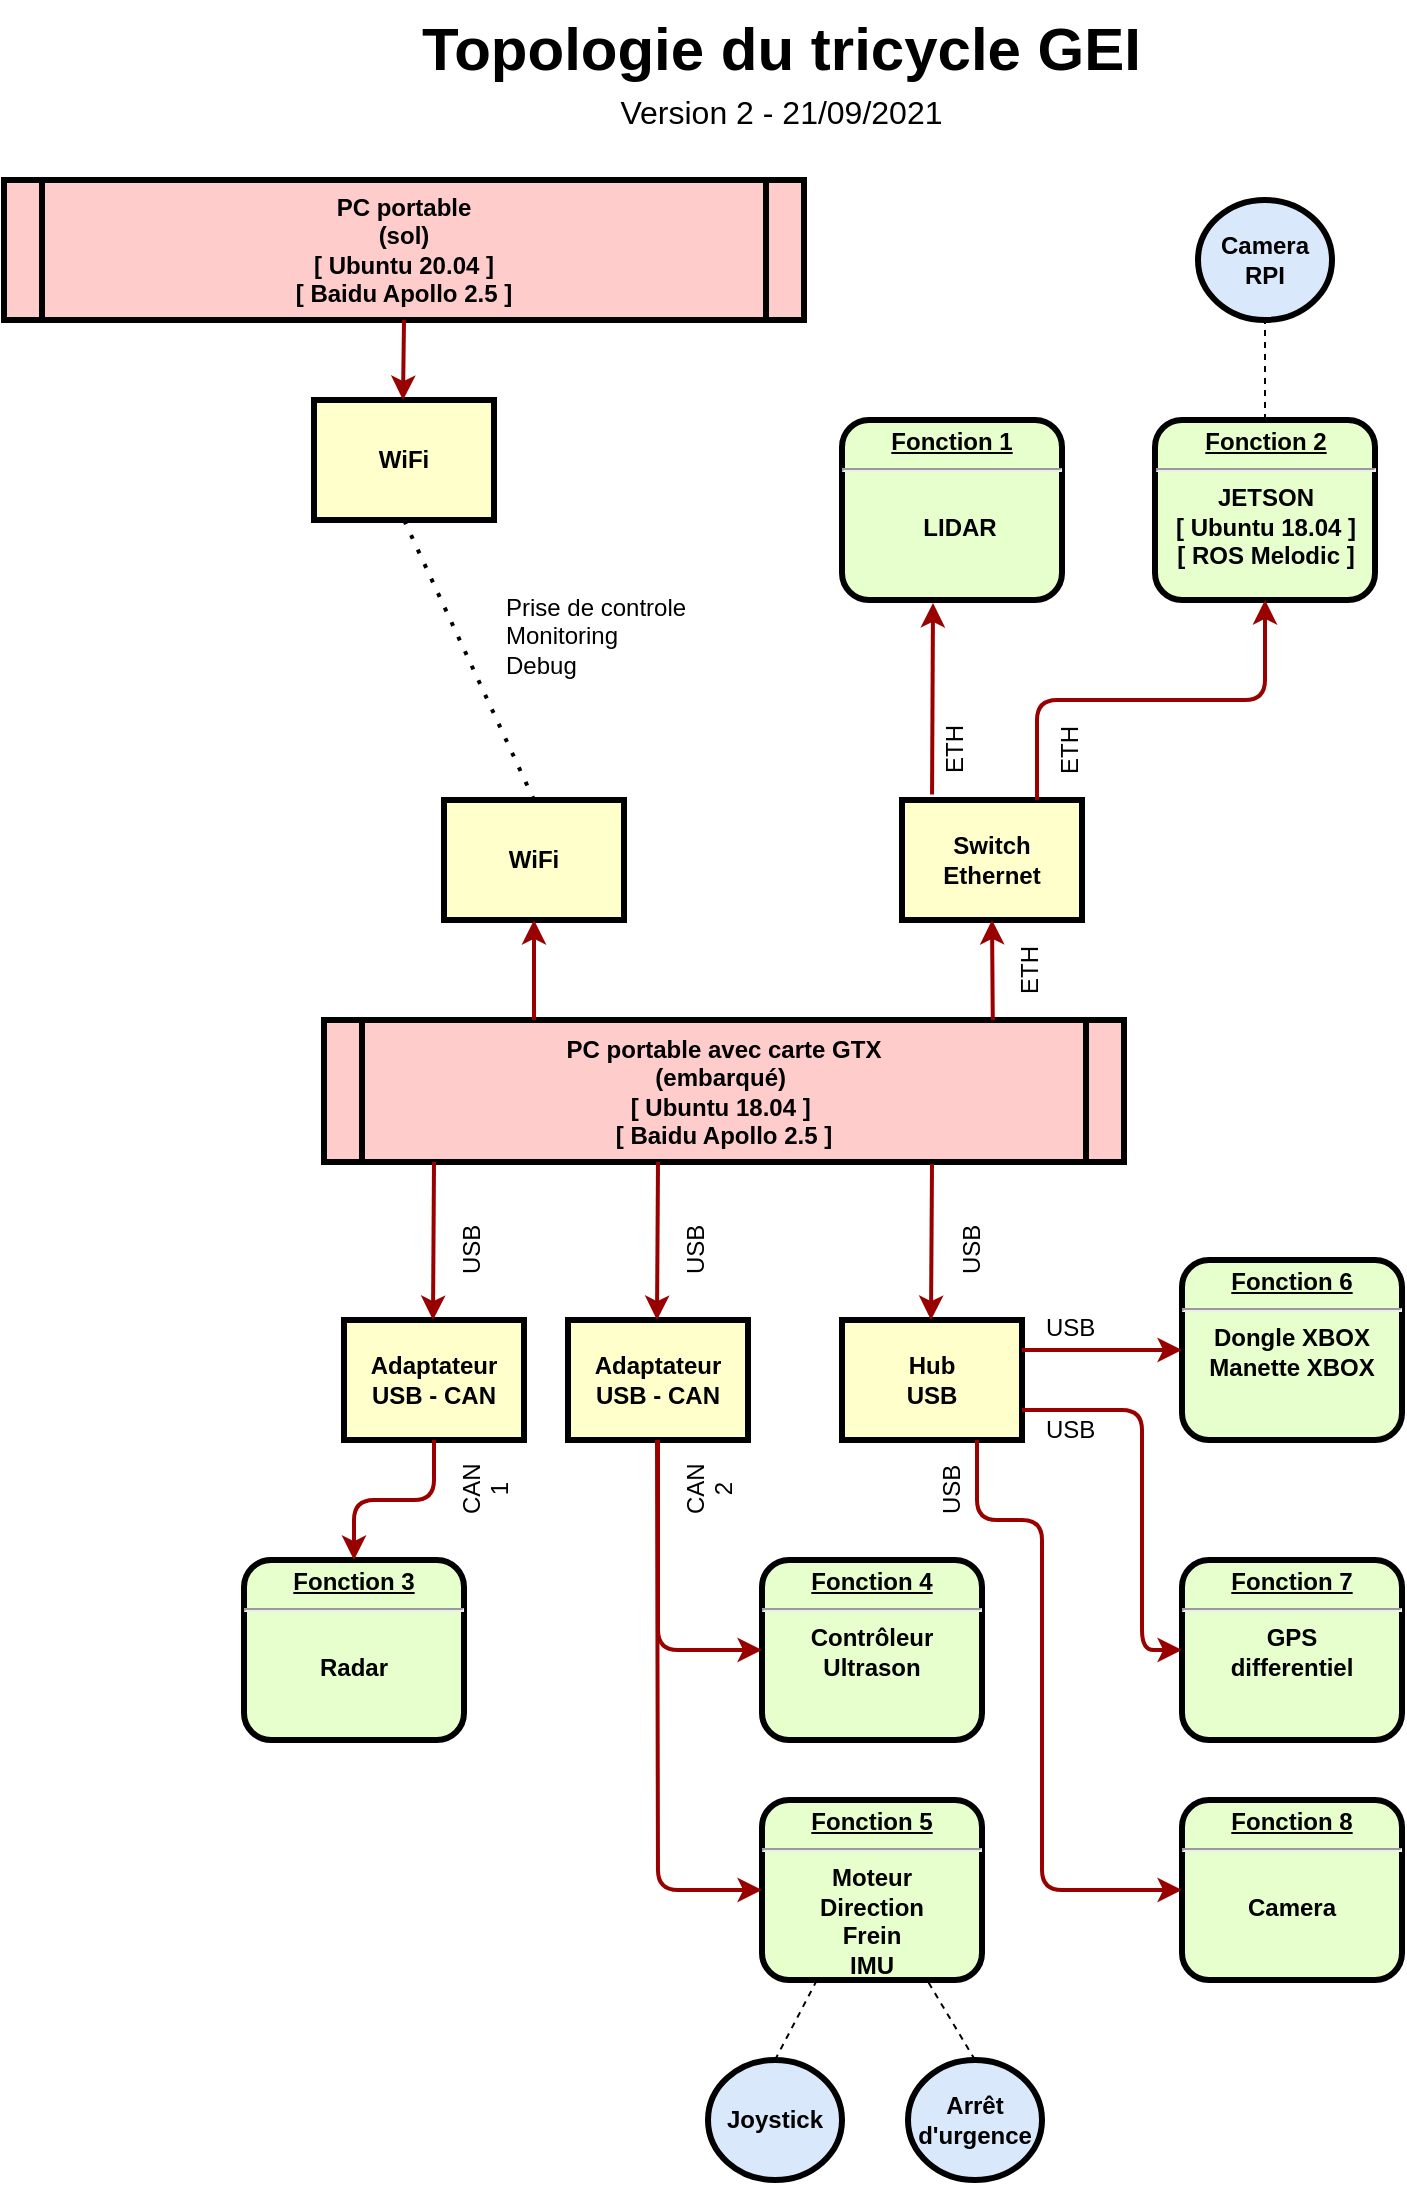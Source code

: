 <mxfile version="15.2.7" type="device"><diagram name="Page-1" id="c7558073-3199-34d8-9f00-42111426c3f3"><mxGraphModel dx="760" dy="646" grid="1" gridSize="10" guides="1" tooltips="1" connect="1" arrows="1" fold="1" page="1" pageScale="1" pageWidth="826" pageHeight="1169" background="none" math="0" shadow="0"><root><mxCell id="0"/><mxCell id="1" parent="0"/><mxCell id="3" value="Switch Ethernet" style="whiteSpace=wrap;align=center;verticalAlign=middle;fontStyle=1;strokeWidth=3;fillColor=#FFFFCC" parent="1" vertex="1"><mxGeometry x="489" y="430" width="90" height="60" as="geometry"/></mxCell><mxCell id="5" value="PC portable avec carte GTX &#10;(embarqué) &#10;[ Ubuntu 18.04 ] &#10;[ Baidu Apollo 2.5 ]" style="shape=process;whiteSpace=wrap;align=center;verticalAlign=middle;size=0.048;fontStyle=1;strokeWidth=3;fillColor=#FFCCCC" parent="1" vertex="1"><mxGeometry x="200" y="540" width="400" height="71" as="geometry"/></mxCell><mxCell id="6" value="&lt;p style=&quot;margin: 0px ; margin-top: 4px ; text-align: center ; text-decoration: underline&quot;&gt;&lt;strong&gt;Fonction 1&lt;br&gt;&lt;/strong&gt;&lt;/p&gt;&lt;hr&gt;&lt;p style=&quot;margin: 0px ; margin-left: 8px&quot;&gt;&lt;br&gt;&lt;/p&gt;&lt;p style=&quot;margin: 0px ; margin-left: 8px&quot; align=&quot;center&quot;&gt;LIDAR&lt;br&gt;&lt;/p&gt;" style="verticalAlign=middle;align=center;overflow=fill;fontSize=12;fontFamily=Helvetica;html=1;rounded=1;fontStyle=1;strokeWidth=3;fillColor=#E6FFCC" parent="1" vertex="1"><mxGeometry x="459" y="240" width="110" height="90" as="geometry"/></mxCell><mxCell id="8" value="&lt;p style=&quot;margin: 0px ; margin-top: 4px ; text-align: center ; text-decoration: underline&quot;&gt;&lt;strong&gt;&lt;strong&gt;Fonction 2&lt;/strong&gt;&lt;br&gt;&lt;/strong&gt;&lt;/p&gt;&lt;hr&gt;&lt;div&gt;&lt;span&gt;JETSON&lt;/span&gt;&lt;br&gt;&lt;/div&gt;&lt;div&gt;[ Ubuntu 18.04 ]&lt;br&gt;[ ROS Melodic ]&lt;/div&gt;" style="verticalAlign=middle;align=center;overflow=fill;fontSize=12;fontFamily=Helvetica;html=1;rounded=1;fontStyle=1;strokeWidth=3;fillColor=#E6FFCC" parent="1" vertex="1"><mxGeometry x="615.5" y="240" width="110" height="90" as="geometry"/></mxCell><mxCell id="10" value="&lt;p style=&quot;margin: 0px ; margin-top: 4px ; text-align: center ; text-decoration: underline&quot;&gt;&lt;strong&gt;&lt;strong&gt;Fonction 3&lt;/strong&gt;&lt;/strong&gt;&lt;/p&gt;&lt;hr&gt;&lt;div&gt;&lt;br&gt;&lt;/div&gt;&lt;div&gt;Radar&lt;/div&gt;" style="verticalAlign=middle;align=center;overflow=fill;fontSize=12;fontFamily=Helvetica;html=1;rounded=1;fontStyle=1;strokeWidth=3;fillColor=#E6FFCC" parent="1" vertex="1"><mxGeometry x="160.0" y="810" width="110" height="90" as="geometry"/></mxCell><mxCell id="12" value="Hub&#10; USB" style="whiteSpace=wrap;align=center;verticalAlign=middle;fontStyle=1;strokeWidth=3;fillColor=#FFFFCC" parent="1" vertex="1"><mxGeometry x="459" y="690" width="90" height="60" as="geometry"/></mxCell><mxCell id="14" value="Adaptateur USB - CAN" style="whiteSpace=wrap;align=center;verticalAlign=middle;fontStyle=1;strokeWidth=3;fillColor=#FFFFCC" parent="1" vertex="1"><mxGeometry x="210.0" y="690.0" width="90" height="60" as="geometry"/></mxCell><mxCell id="v6RUtA155Lo1I2qpHWUi-98" value="" style="edgeStyle=elbowEdgeStyle;elbow=horizontal;strokeColor=#990000;strokeWidth=2;entryX=0.5;entryY=0;entryDx=0;entryDy=0;" parent="1" target="14" edge="1"><mxGeometry width="100" height="100" relative="1" as="geometry"><mxPoint x="255" y="611" as="sourcePoint"/><mxPoint x="254.5" y="676" as="targetPoint"/><Array as="points"><mxPoint x="254.5" y="645"/></Array></mxGeometry></mxCell><mxCell id="v6RUtA155Lo1I2qpHWUi-99" value="USB" style="text;whiteSpace=wrap;html=1;rotation=-90;" parent="1" vertex="1"><mxGeometry x="260" y="640" width="29" height="29" as="geometry"/></mxCell><mxCell id="v6RUtA155Lo1I2qpHWUi-100" value="Adaptateur USB - CAN" style="whiteSpace=wrap;align=center;verticalAlign=middle;fontStyle=1;strokeWidth=3;fillColor=#FFFFCC" parent="1" vertex="1"><mxGeometry x="322" y="690.0" width="90" height="60" as="geometry"/></mxCell><mxCell id="v6RUtA155Lo1I2qpHWUi-101" value="" style="edgeStyle=elbowEdgeStyle;elbow=horizontal;strokeColor=#990000;strokeWidth=2;entryX=0.5;entryY=0;entryDx=0;entryDy=0;" parent="1" target="v6RUtA155Lo1I2qpHWUi-100" edge="1"><mxGeometry width="100" height="100" relative="1" as="geometry"><mxPoint x="367" y="611" as="sourcePoint"/><mxPoint x="366.5" y="676" as="targetPoint"/><Array as="points"><mxPoint x="366.5" y="645"/></Array></mxGeometry></mxCell><mxCell id="v6RUtA155Lo1I2qpHWUi-102" value="USB" style="text;whiteSpace=wrap;html=1;rotation=-90;" parent="1" vertex="1"><mxGeometry x="372" y="640" width="29" height="29" as="geometry"/></mxCell><mxCell id="v6RUtA155Lo1I2qpHWUi-105" value="" style="strokeColor=#990000;strokeWidth=2;exitX=0.5;exitY=1;exitDx=0;exitDy=0;entryX=0.5;entryY=0;entryDx=0;entryDy=0;edgeStyle=orthogonalEdgeStyle;" parent="1" source="14" target="10" edge="1"><mxGeometry width="100" height="100" relative="1" as="geometry"><mxPoint x="269" y="770" as="sourcePoint"/><mxPoint x="312.5" y="992.5" as="targetPoint"/></mxGeometry></mxCell><mxCell id="v6RUtA155Lo1I2qpHWUi-106" value="&lt;p style=&quot;margin: 0px ; margin-top: 4px ; text-align: center ; text-decoration: underline&quot;&gt;&lt;strong&gt;&lt;strong&gt;Fonction 5&lt;/strong&gt;&lt;br&gt;&lt;/strong&gt;&lt;/p&gt;&lt;hr&gt;&lt;div&gt;Moteur&lt;/div&gt;&lt;div&gt;Direction&lt;/div&gt;&lt;div&gt;Frein&lt;/div&gt;&lt;div&gt;IMU&lt;/div&gt;&lt;div&gt;&lt;br&gt;&lt;/div&gt;" style="verticalAlign=middle;align=center;overflow=fill;fontSize=12;fontFamily=Helvetica;html=1;rounded=1;fontStyle=1;strokeWidth=3;fillColor=#E6FFCC" parent="1" vertex="1"><mxGeometry x="419.0" y="930" width="110" height="90" as="geometry"/></mxCell><mxCell id="v6RUtA155Lo1I2qpHWUi-107" value="" style="edgeStyle=elbowEdgeStyle;elbow=horizontal;strokeColor=#990000;strokeWidth=2;entryX=0;entryY=0.5;entryDx=0;entryDy=0;" parent="1" target="v6RUtA155Lo1I2qpHWUi-106" edge="1"><mxGeometry width="100" height="100" relative="1" as="geometry"><mxPoint x="366.5" y="750" as="sourcePoint"/><mxPoint x="366.5" y="800" as="targetPoint"/><Array as="points"><mxPoint x="367" y="810"/></Array></mxGeometry></mxCell><mxCell id="v6RUtA155Lo1I2qpHWUi-108" value="&lt;p style=&quot;margin: 0px ; margin-top: 4px ; text-align: center ; text-decoration: underline&quot;&gt;&lt;strong&gt;&lt;strong&gt;Fonction 4&lt;/strong&gt;&lt;br&gt;&lt;/strong&gt;&lt;/p&gt;&lt;hr&gt;&lt;div&gt;Contrôleur&lt;/div&gt;&lt;div&gt;Ultrason&lt;br&gt;&lt;/div&gt;" style="verticalAlign=middle;align=center;overflow=fill;fontSize=12;fontFamily=Helvetica;html=1;rounded=1;fontStyle=1;strokeWidth=3;fillColor=#E6FFCC" parent="1" vertex="1"><mxGeometry x="419.0" y="810" width="110" height="90" as="geometry"/></mxCell><mxCell id="v6RUtA155Lo1I2qpHWUi-109" value="" style="edgeStyle=elbowEdgeStyle;elbow=horizontal;strokeColor=#990000;strokeWidth=2;exitX=0.5;exitY=1;exitDx=0;exitDy=0;entryX=0;entryY=0.5;entryDx=0;entryDy=0;" parent="1" source="v6RUtA155Lo1I2qpHWUi-100" target="v6RUtA155Lo1I2qpHWUi-108" edge="1"><mxGeometry width="100" height="100" relative="1" as="geometry"><mxPoint x="366.5" y="870" as="sourcePoint"/><mxPoint x="366.5" y="920" as="targetPoint"/><Array as="points"><mxPoint x="367" y="870"/></Array></mxGeometry></mxCell><mxCell id="v6RUtA155Lo1I2qpHWUi-110" value="&lt;div align=&quot;center&quot;&gt;CAN&lt;br&gt;1&lt;/div&gt;&lt;div&gt;&lt;br&gt;&lt;/div&gt;" style="text;whiteSpace=wrap;html=1;rotation=-90;" parent="1" vertex="1"><mxGeometry x="260" y="760" width="29" height="29" as="geometry"/></mxCell><mxCell id="v6RUtA155Lo1I2qpHWUi-111" value="&lt;div align=&quot;center&quot;&gt;CAN&lt;/div&gt;&lt;div align=&quot;center&quot;&gt;2&lt;br&gt;&lt;/div&gt;" style="text;whiteSpace=wrap;html=1;rotation=-90;" parent="1" vertex="1"><mxGeometry x="372" y="760" width="29" height="29" as="geometry"/></mxCell><mxCell id="v6RUtA155Lo1I2qpHWUi-112" value="" style="edgeStyle=elbowEdgeStyle;elbow=horizontal;strokeColor=#990000;strokeWidth=2;entryX=0.5;entryY=0;entryDx=0;entryDy=0;" parent="1" target="12" edge="1"><mxGeometry width="100" height="100" relative="1" as="geometry"><mxPoint x="504" y="612" as="sourcePoint"/><mxPoint x="504" y="690" as="targetPoint"/><Array as="points"><mxPoint x="503.5" y="645"/></Array></mxGeometry></mxCell><mxCell id="v6RUtA155Lo1I2qpHWUi-114" value="USB" style="text;whiteSpace=wrap;html=1;rotation=-90;" parent="1" vertex="1"><mxGeometry x="510" y="640" width="29" height="29" as="geometry"/></mxCell><mxCell id="v6RUtA155Lo1I2qpHWUi-115" value="&lt;p style=&quot;margin: 0px ; margin-top: 4px ; text-align: center ; text-decoration: underline&quot;&gt;&lt;strong&gt;&lt;strong&gt;Fonction 7&lt;/strong&gt;&lt;br&gt;&lt;/strong&gt;&lt;/p&gt;&lt;hr&gt;GPS&lt;br&gt;differentiel&lt;br&gt;&lt;div&gt;&lt;br&gt;&lt;/div&gt;" style="verticalAlign=middle;align=center;overflow=fill;fontSize=12;fontFamily=Helvetica;html=1;rounded=1;fontStyle=1;strokeWidth=3;fillColor=#E6FFCC" parent="1" vertex="1"><mxGeometry x="629" y="810" width="110" height="90" as="geometry"/></mxCell><mxCell id="v6RUtA155Lo1I2qpHWUi-116" value="&lt;p style=&quot;margin: 0px ; margin-top: 4px ; text-align: center ; text-decoration: underline&quot;&gt;&lt;strong&gt;&lt;strong&gt;Fonction 8&lt;/strong&gt;&lt;br&gt;&lt;/strong&gt;&lt;/p&gt;&lt;hr&gt;&lt;div&gt;&lt;br&gt;&lt;/div&gt;&lt;div&gt;Camera&lt;/div&gt;" style="verticalAlign=middle;align=center;overflow=fill;fontSize=12;fontFamily=Helvetica;html=1;rounded=1;fontStyle=1;strokeWidth=3;fillColor=#E6FFCC" parent="1" vertex="1"><mxGeometry x="629" y="930" width="110" height="90" as="geometry"/></mxCell><mxCell id="v6RUtA155Lo1I2qpHWUi-119" value="" style="edgeStyle=elbowEdgeStyle;elbow=horizontal;strokeColor=#990000;strokeWidth=2;entryX=0;entryY=0.5;entryDx=0;entryDy=0;exitX=1;exitY=0.75;exitDx=0;exitDy=0;" parent="1" source="12" target="v6RUtA155Lo1I2qpHWUi-115" edge="1"><mxGeometry width="100" height="100" relative="1" as="geometry"><mxPoint x="579" y="697" as="sourcePoint"/><mxPoint x="599" y="760" as="targetPoint"/><Array as="points"><mxPoint x="609" y="780"/></Array></mxGeometry></mxCell><mxCell id="v6RUtA155Lo1I2qpHWUi-120" value="" style="elbow=horizontal;strokeColor=#990000;strokeWidth=2;exitX=0.75;exitY=1;exitDx=0;exitDy=0;entryX=0;entryY=0.5;entryDx=0;entryDy=0;edgeStyle=orthogonalEdgeStyle;" parent="1" source="12" target="v6RUtA155Lo1I2qpHWUi-116" edge="1"><mxGeometry width="100" height="100" relative="1" as="geometry"><mxPoint x="585" y="730" as="sourcePoint"/><mxPoint x="585" y="780" as="targetPoint"/><Array as="points"><mxPoint x="527" y="790"/><mxPoint x="559" y="790"/><mxPoint x="559" y="975"/></Array></mxGeometry></mxCell><mxCell id="v6RUtA155Lo1I2qpHWUi-121" value="USB" style="text;whiteSpace=wrap;html=1;rotation=0;" parent="1" vertex="1"><mxGeometry x="559" y="731" width="29" height="29" as="geometry"/></mxCell><mxCell id="v6RUtA155Lo1I2qpHWUi-122" value="USB" style="text;whiteSpace=wrap;html=1;rotation=-90;" parent="1" vertex="1"><mxGeometry x="500" y="760" width="29" height="29" as="geometry"/></mxCell><mxCell id="v6RUtA155Lo1I2qpHWUi-125" value="" style="edgeStyle=elbowEdgeStyle;elbow=horizontal;strokeColor=#990000;strokeWidth=2;entryX=0.5;entryY=1;entryDx=0;entryDy=0;exitX=0.836;exitY=0.001;exitDx=0;exitDy=0;exitPerimeter=0;" parent="1" source="5" target="3" edge="1"><mxGeometry width="100" height="100" relative="1" as="geometry"><mxPoint x="533.5" y="546" as="sourcePoint"/><mxPoint x="533.5" y="496" as="targetPoint"/></mxGeometry></mxCell><mxCell id="v6RUtA155Lo1I2qpHWUi-126" value="&lt;div&gt;ETH&lt;/div&gt;" style="text;whiteSpace=wrap;html=1;rotation=-90;" parent="1" vertex="1"><mxGeometry x="539" y="500" width="29" height="29" as="geometry"/></mxCell><mxCell id="v6RUtA155Lo1I2qpHWUi-127" value="" style="edgeStyle=elbowEdgeStyle;elbow=horizontal;strokeColor=#990000;strokeWidth=2;entryX=0.422;entryY=1.016;entryDx=0;entryDy=0;exitX=0.167;exitY=-0.045;exitDx=0;exitDy=0;exitPerimeter=0;entryPerimeter=0;" parent="1" source="3" target="6" edge="1"><mxGeometry width="100" height="100" relative="1" as="geometry"><mxPoint x="504.06" y="421.05" as="sourcePoint"/><mxPoint x="503.66" y="350" as="targetPoint"/></mxGeometry></mxCell><mxCell id="v6RUtA155Lo1I2qpHWUi-129" value="" style="strokeColor=#990000;strokeWidth=2;exitX=0.75;exitY=0;exitDx=0;exitDy=0;entryX=0.5;entryY=1;entryDx=0;entryDy=0;edgeStyle=orthogonalEdgeStyle;" parent="1" source="3" target="8" edge="1"><mxGeometry width="100" height="100" relative="1" as="geometry"><mxPoint x="680" y="360" as="sourcePoint"/><mxPoint x="640.0" y="420" as="targetPoint"/></mxGeometry></mxCell><mxCell id="v6RUtA155Lo1I2qpHWUi-130" value="&lt;div&gt;ETH&lt;/div&gt;" style="text;whiteSpace=wrap;html=1;rotation=-90;" parent="1" vertex="1"><mxGeometry x="501.5" y="390" width="29" height="29" as="geometry"/></mxCell><mxCell id="v6RUtA155Lo1I2qpHWUi-132" value="&lt;div&gt;ETH&lt;/div&gt;" style="text;whiteSpace=wrap;html=1;rotation=-90;" parent="1" vertex="1"><mxGeometry x="559" y="390" width="29" height="29" as="geometry"/></mxCell><mxCell id="v6RUtA155Lo1I2qpHWUi-134" value="&lt;b&gt;Joystick&lt;/b&gt;" style="ellipse;whiteSpace=wrap;html=1;fillColor=#dae8fc;strokeWidth=3;" parent="1" vertex="1"><mxGeometry x="392" y="1060" width="67" height="60" as="geometry"/></mxCell><mxCell id="v6RUtA155Lo1I2qpHWUi-135" value="&lt;div&gt;&lt;b&gt;Arrêt&lt;/b&gt;&lt;/div&gt;&lt;div&gt;&lt;b&gt;d'urgence&lt;/b&gt;&lt;/div&gt;" style="ellipse;whiteSpace=wrap;html=1;fillColor=#dae8fc;strokeWidth=3;" parent="1" vertex="1"><mxGeometry x="492" y="1060" width="67" height="60" as="geometry"/></mxCell><mxCell id="v6RUtA155Lo1I2qpHWUi-136" value="" style="endArrow=none;dashed=1;html=1;entryX=0.25;entryY=1;entryDx=0;entryDy=0;exitX=0.5;exitY=0;exitDx=0;exitDy=0;" parent="1" source="v6RUtA155Lo1I2qpHWUi-134" target="v6RUtA155Lo1I2qpHWUi-106" edge="1"><mxGeometry width="50" height="50" relative="1" as="geometry"><mxPoint x="362" y="1070" as="sourcePoint"/><mxPoint x="412" y="1020" as="targetPoint"/></mxGeometry></mxCell><mxCell id="v6RUtA155Lo1I2qpHWUi-137" value="" style="endArrow=none;dashed=1;html=1;entryX=0.75;entryY=1;entryDx=0;entryDy=0;exitX=0.5;exitY=0;exitDx=0;exitDy=0;" parent="1" source="v6RUtA155Lo1I2qpHWUi-135" target="v6RUtA155Lo1I2qpHWUi-106" edge="1"><mxGeometry width="50" height="50" relative="1" as="geometry"><mxPoint x="460" y="1080" as="sourcePoint"/><mxPoint x="510" y="1030" as="targetPoint"/></mxGeometry></mxCell><mxCell id="v6RUtA155Lo1I2qpHWUi-138" value="&lt;b&gt;Camera&lt;br&gt;RPI&lt;/b&gt;" style="ellipse;whiteSpace=wrap;html=1;fillColor=#dae8fc;strokeWidth=3;" parent="1" vertex="1"><mxGeometry x="637" y="130" width="67" height="60" as="geometry"/></mxCell><mxCell id="v6RUtA155Lo1I2qpHWUi-139" value="" style="endArrow=none;dashed=1;html=1;entryX=0.5;entryY=1;entryDx=0;entryDy=0;exitX=0.5;exitY=0;exitDx=0;exitDy=0;" parent="1" source="8" target="v6RUtA155Lo1I2qpHWUi-138" edge="1"><mxGeometry width="50" height="50" relative="1" as="geometry"><mxPoint x="609" y="260" as="sourcePoint"/><mxPoint x="659" y="210" as="targetPoint"/></mxGeometry></mxCell><mxCell id="v6RUtA155Lo1I2qpHWUi-141" value="&lt;p style=&quot;margin: 0px ; margin-top: 4px ; text-align: center ; text-decoration: underline&quot;&gt;&lt;strong&gt;&lt;strong&gt;Fonction 6&lt;/strong&gt;&lt;br&gt;&lt;/strong&gt;&lt;/p&gt;&lt;hr&gt;&lt;div&gt;Dongle XBOX&lt;/div&gt;Manette XBOX&lt;br&gt;&lt;div&gt;&lt;br&gt;&lt;/div&gt;" style="verticalAlign=middle;align=center;overflow=fill;fontSize=12;fontFamily=Helvetica;html=1;rounded=1;fontStyle=1;strokeWidth=3;fillColor=#E6FFCC" parent="1" vertex="1"><mxGeometry x="629" y="660" width="110" height="90" as="geometry"/></mxCell><mxCell id="v6RUtA155Lo1I2qpHWUi-142" value="" style="edgeStyle=elbowEdgeStyle;elbow=horizontal;strokeColor=#990000;strokeWidth=2;entryX=0;entryY=0.5;entryDx=0;entryDy=0;exitX=1;exitY=0.25;exitDx=0;exitDy=0;" parent="1" source="12" target="v6RUtA155Lo1I2qpHWUi-141" edge="1"><mxGeometry width="100" height="100" relative="1" as="geometry"><mxPoint x="559" y="745" as="sourcePoint"/><mxPoint x="639" y="865" as="targetPoint"/><Array as="points"><mxPoint x="589" y="720"/></Array></mxGeometry></mxCell><mxCell id="v6RUtA155Lo1I2qpHWUi-143" value="USB" style="text;whiteSpace=wrap;html=1;rotation=0;" parent="1" vertex="1"><mxGeometry x="559" y="680" width="29" height="29" as="geometry"/></mxCell><mxCell id="v6RUtA155Lo1I2qpHWUi-144" value="WiFi" style="whiteSpace=wrap;align=center;verticalAlign=middle;fontStyle=1;strokeWidth=3;fillColor=#FFFFCC" parent="1" vertex="1"><mxGeometry x="260" y="430" width="90" height="60" as="geometry"/></mxCell><mxCell id="v6RUtA155Lo1I2qpHWUi-145" value="" style="edgeStyle=elbowEdgeStyle;elbow=horizontal;strokeColor=#990000;strokeWidth=2;entryX=0.5;entryY=1;entryDx=0;entryDy=0;" parent="1" edge="1" target="v6RUtA155Lo1I2qpHWUi-144"><mxGeometry width="100" height="100" relative="1" as="geometry"><mxPoint x="305" y="540" as="sourcePoint"/><mxPoint x="305" y="500" as="targetPoint"/><Array as="points"><mxPoint x="305" y="520"/></Array></mxGeometry></mxCell><mxCell id="v6RUtA155Lo1I2qpHWUi-146" value="PC portable &#10;(sol)&#10;[ Ubuntu 20.04 ]&#10;[ Baidu Apollo 2.5 ]" style="shape=process;whiteSpace=wrap;align=center;verticalAlign=middle;size=0.048;fontStyle=1;strokeWidth=3;fillColor=#FFCCCC" parent="1" vertex="1"><mxGeometry x="40" y="120" width="400" height="70" as="geometry"/></mxCell><mxCell id="v6RUtA155Lo1I2qpHWUi-147" value="WiFi" style="whiteSpace=wrap;align=center;verticalAlign=middle;fontStyle=1;strokeWidth=3;fillColor=#FFFFCC" parent="1" vertex="1"><mxGeometry x="195" y="230" width="90" height="60" as="geometry"/></mxCell><mxCell id="v6RUtA155Lo1I2qpHWUi-148" value="" style="edgeStyle=elbowEdgeStyle;elbow=horizontal;strokeColor=#990000;strokeWidth=2;entryX=0.5;entryY=0;entryDx=0;entryDy=0;exitX=0.5;exitY=1;exitDx=0;exitDy=0;" parent="1" source="v6RUtA155Lo1I2qpHWUi-146" target="v6RUtA155Lo1I2qpHWUi-147" edge="1"><mxGeometry width="100" height="100" relative="1" as="geometry"><mxPoint x="250" y="190" as="sourcePoint"/><mxPoint x="260" y="210" as="targetPoint"/><Array as="points"><mxPoint x="239.5" y="214"/></Array></mxGeometry></mxCell><mxCell id="v6RUtA155Lo1I2qpHWUi-150" value="" style="endArrow=none;dashed=1;html=1;dashPattern=1 3;strokeWidth=2;entryX=0.5;entryY=1;entryDx=0;entryDy=0;exitX=0.5;exitY=0;exitDx=0;exitDy=0;" parent="1" source="v6RUtA155Lo1I2qpHWUi-144" target="v6RUtA155Lo1I2qpHWUi-147" edge="1"><mxGeometry width="50" height="50" relative="1" as="geometry"><mxPoint x="300" y="450" as="sourcePoint"/><mxPoint x="350" y="400" as="targetPoint"/></mxGeometry></mxCell><mxCell id="v6RUtA155Lo1I2qpHWUi-151" value="Prise de controle&lt;br&gt;Monitoring&lt;br&gt;Debug" style="text;whiteSpace=wrap;html=1;rotation=0;" parent="1" vertex="1"><mxGeometry x="289" y="320" width="121" height="70" as="geometry"/></mxCell><mxCell id="v6RUtA155Lo1I2qpHWUi-152" value="&lt;div style=&quot;font-size: 20px&quot; align=&quot;center&quot;&gt;&lt;font style=&quot;font-size: 20px&quot;&gt;&lt;b&gt;&lt;font style=&quot;font-size: 30px&quot;&gt;Topologie du tricycle GEI&lt;/font&gt;&lt;br&gt;&lt;/b&gt;&lt;font style=&quot;font-size: 16px&quot;&gt;Version 2 - 21/09/2021&lt;/font&gt;&lt;b&gt;&lt;br&gt;&lt;/b&gt;&lt;/font&gt;&lt;/div&gt;" style="text;whiteSpace=wrap;html=1;rotation=0;" parent="1" vertex="1"><mxGeometry x="247" y="30" width="390" height="60" as="geometry"/></mxCell></root></mxGraphModel></diagram></mxfile>